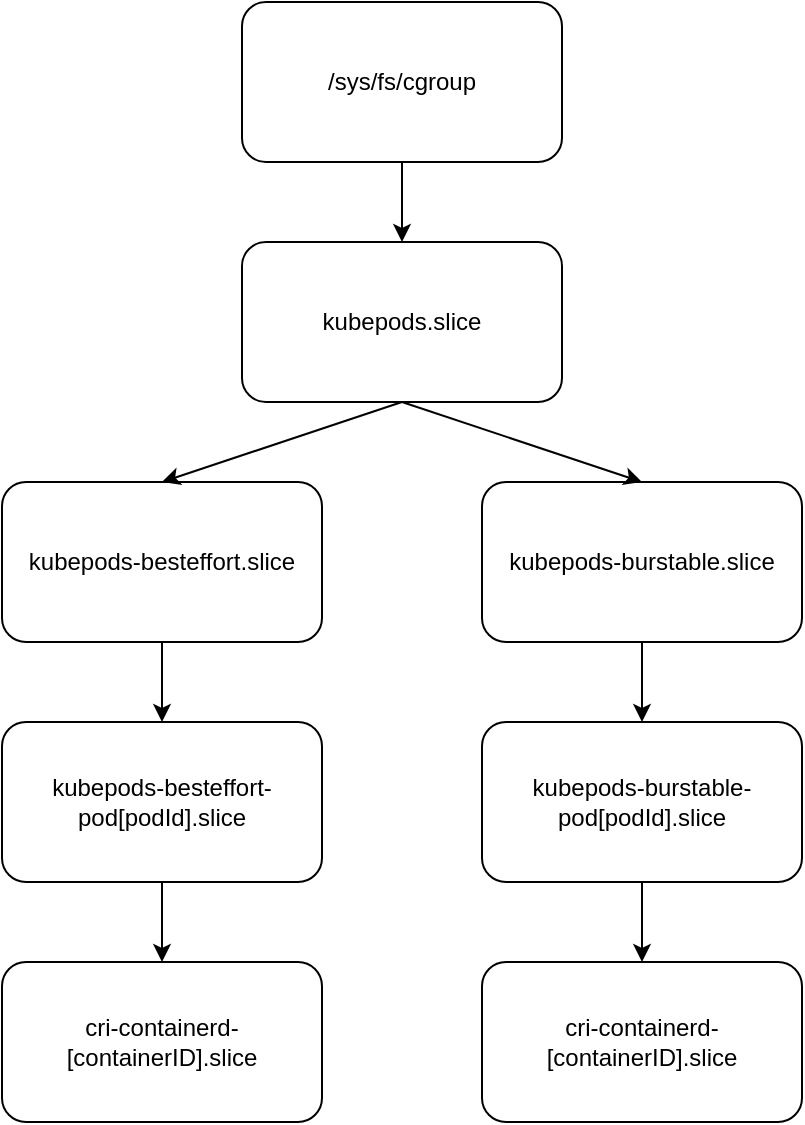<mxfile version="26.1.1">
  <diagram name="Page-1" id="VrustT9aQ9iLsQXw1_XP">
    <mxGraphModel dx="954" dy="527" grid="1" gridSize="10" guides="1" tooltips="1" connect="1" arrows="1" fold="1" page="1" pageScale="1" pageWidth="850" pageHeight="1100" math="0" shadow="0">
      <root>
        <mxCell id="0" />
        <mxCell id="1" parent="0" />
        <mxCell id="24xS1FKtoK1Pq3YzGILR-1" value="/sys/fs/cgroup" style="rounded=1;whiteSpace=wrap;html=1;" vertex="1" parent="1">
          <mxGeometry x="280" y="80" width="160" height="80" as="geometry" />
        </mxCell>
        <mxCell id="24xS1FKtoK1Pq3YzGILR-4" value="kubepods.slice" style="rounded=1;whiteSpace=wrap;html=1;" vertex="1" parent="1">
          <mxGeometry x="280" y="200" width="160" height="80" as="geometry" />
        </mxCell>
        <mxCell id="24xS1FKtoK1Pq3YzGILR-7" value="kubepods-besteffort.slice" style="rounded=1;whiteSpace=wrap;html=1;" vertex="1" parent="1">
          <mxGeometry x="160" y="320" width="160" height="80" as="geometry" />
        </mxCell>
        <mxCell id="24xS1FKtoK1Pq3YzGILR-8" value="kubepods-burstable.slice" style="rounded=1;whiteSpace=wrap;html=1;" vertex="1" parent="1">
          <mxGeometry x="400" y="320" width="160" height="80" as="geometry" />
        </mxCell>
        <mxCell id="24xS1FKtoK1Pq3YzGILR-9" value="kubepods-besteffort-pod[podId].slice" style="rounded=1;whiteSpace=wrap;html=1;" vertex="1" parent="1">
          <mxGeometry x="160" y="440" width="160" height="80" as="geometry" />
        </mxCell>
        <mxCell id="24xS1FKtoK1Pq3YzGILR-11" value="kubepods-burstable-pod[podId].slice" style="rounded=1;whiteSpace=wrap;html=1;" vertex="1" parent="1">
          <mxGeometry x="400" y="440" width="160" height="80" as="geometry" />
        </mxCell>
        <mxCell id="24xS1FKtoK1Pq3YzGILR-13" value="cri-containerd-[containerID].slice" style="rounded=1;whiteSpace=wrap;html=1;" vertex="1" parent="1">
          <mxGeometry x="160" y="560" width="160" height="80" as="geometry" />
        </mxCell>
        <mxCell id="24xS1FKtoK1Pq3YzGILR-14" value="cri-containerd-[containerID].slice" style="rounded=1;whiteSpace=wrap;html=1;" vertex="1" parent="1">
          <mxGeometry x="400" y="560" width="160" height="80" as="geometry" />
        </mxCell>
        <mxCell id="24xS1FKtoK1Pq3YzGILR-15" value="" style="endArrow=classic;html=1;rounded=0;exitX=0.5;exitY=1;exitDx=0;exitDy=0;entryX=0.5;entryY=0;entryDx=0;entryDy=0;" edge="1" parent="1" source="24xS1FKtoK1Pq3YzGILR-1" target="24xS1FKtoK1Pq3YzGILR-4">
          <mxGeometry width="50" height="50" relative="1" as="geometry">
            <mxPoint x="320" y="310" as="sourcePoint" />
            <mxPoint x="370" y="260" as="targetPoint" />
          </mxGeometry>
        </mxCell>
        <mxCell id="24xS1FKtoK1Pq3YzGILR-16" value="" style="endArrow=classic;html=1;rounded=0;exitX=0.5;exitY=1;exitDx=0;exitDy=0;entryX=0.5;entryY=0;entryDx=0;entryDy=0;" edge="1" parent="1" source="24xS1FKtoK1Pq3YzGILR-4" target="24xS1FKtoK1Pq3YzGILR-7">
          <mxGeometry width="50" height="50" relative="1" as="geometry">
            <mxPoint x="320" y="310" as="sourcePoint" />
            <mxPoint x="370" y="260" as="targetPoint" />
          </mxGeometry>
        </mxCell>
        <mxCell id="24xS1FKtoK1Pq3YzGILR-17" value="" style="endArrow=classic;html=1;rounded=0;exitX=0.5;exitY=1;exitDx=0;exitDy=0;entryX=0.5;entryY=0;entryDx=0;entryDy=0;" edge="1" parent="1" source="24xS1FKtoK1Pq3YzGILR-4" target="24xS1FKtoK1Pq3YzGILR-8">
          <mxGeometry width="50" height="50" relative="1" as="geometry">
            <mxPoint x="320" y="310" as="sourcePoint" />
            <mxPoint x="370" y="260" as="targetPoint" />
          </mxGeometry>
        </mxCell>
        <mxCell id="24xS1FKtoK1Pq3YzGILR-18" value="" style="endArrow=classic;html=1;rounded=0;exitX=0.5;exitY=1;exitDx=0;exitDy=0;entryX=0.5;entryY=0;entryDx=0;entryDy=0;" edge="1" parent="1" source="24xS1FKtoK1Pq3YzGILR-7" target="24xS1FKtoK1Pq3YzGILR-9">
          <mxGeometry width="50" height="50" relative="1" as="geometry">
            <mxPoint x="320" y="350" as="sourcePoint" />
            <mxPoint x="370" y="300" as="targetPoint" />
          </mxGeometry>
        </mxCell>
        <mxCell id="24xS1FKtoK1Pq3YzGILR-19" value="" style="endArrow=classic;html=1;rounded=0;exitX=0.5;exitY=1;exitDx=0;exitDy=0;" edge="1" parent="1" source="24xS1FKtoK1Pq3YzGILR-8" target="24xS1FKtoK1Pq3YzGILR-11">
          <mxGeometry width="50" height="50" relative="1" as="geometry">
            <mxPoint x="320" y="400" as="sourcePoint" />
            <mxPoint x="370" y="350" as="targetPoint" />
          </mxGeometry>
        </mxCell>
        <mxCell id="24xS1FKtoK1Pq3YzGILR-20" value="" style="endArrow=classic;html=1;rounded=0;exitX=0.5;exitY=1;exitDx=0;exitDy=0;entryX=0.5;entryY=0;entryDx=0;entryDy=0;" edge="1" parent="1" source="24xS1FKtoK1Pq3YzGILR-9" target="24xS1FKtoK1Pq3YzGILR-13">
          <mxGeometry width="50" height="50" relative="1" as="geometry">
            <mxPoint x="320" y="510" as="sourcePoint" />
            <mxPoint x="370" y="460" as="targetPoint" />
          </mxGeometry>
        </mxCell>
        <mxCell id="24xS1FKtoK1Pq3YzGILR-21" value="" style="endArrow=classic;html=1;rounded=0;exitX=0.5;exitY=1;exitDx=0;exitDy=0;entryX=0.5;entryY=0;entryDx=0;entryDy=0;" edge="1" parent="1" source="24xS1FKtoK1Pq3YzGILR-11" target="24xS1FKtoK1Pq3YzGILR-14">
          <mxGeometry width="50" height="50" relative="1" as="geometry">
            <mxPoint x="320" y="510" as="sourcePoint" />
            <mxPoint x="370" y="460" as="targetPoint" />
          </mxGeometry>
        </mxCell>
      </root>
    </mxGraphModel>
  </diagram>
</mxfile>
